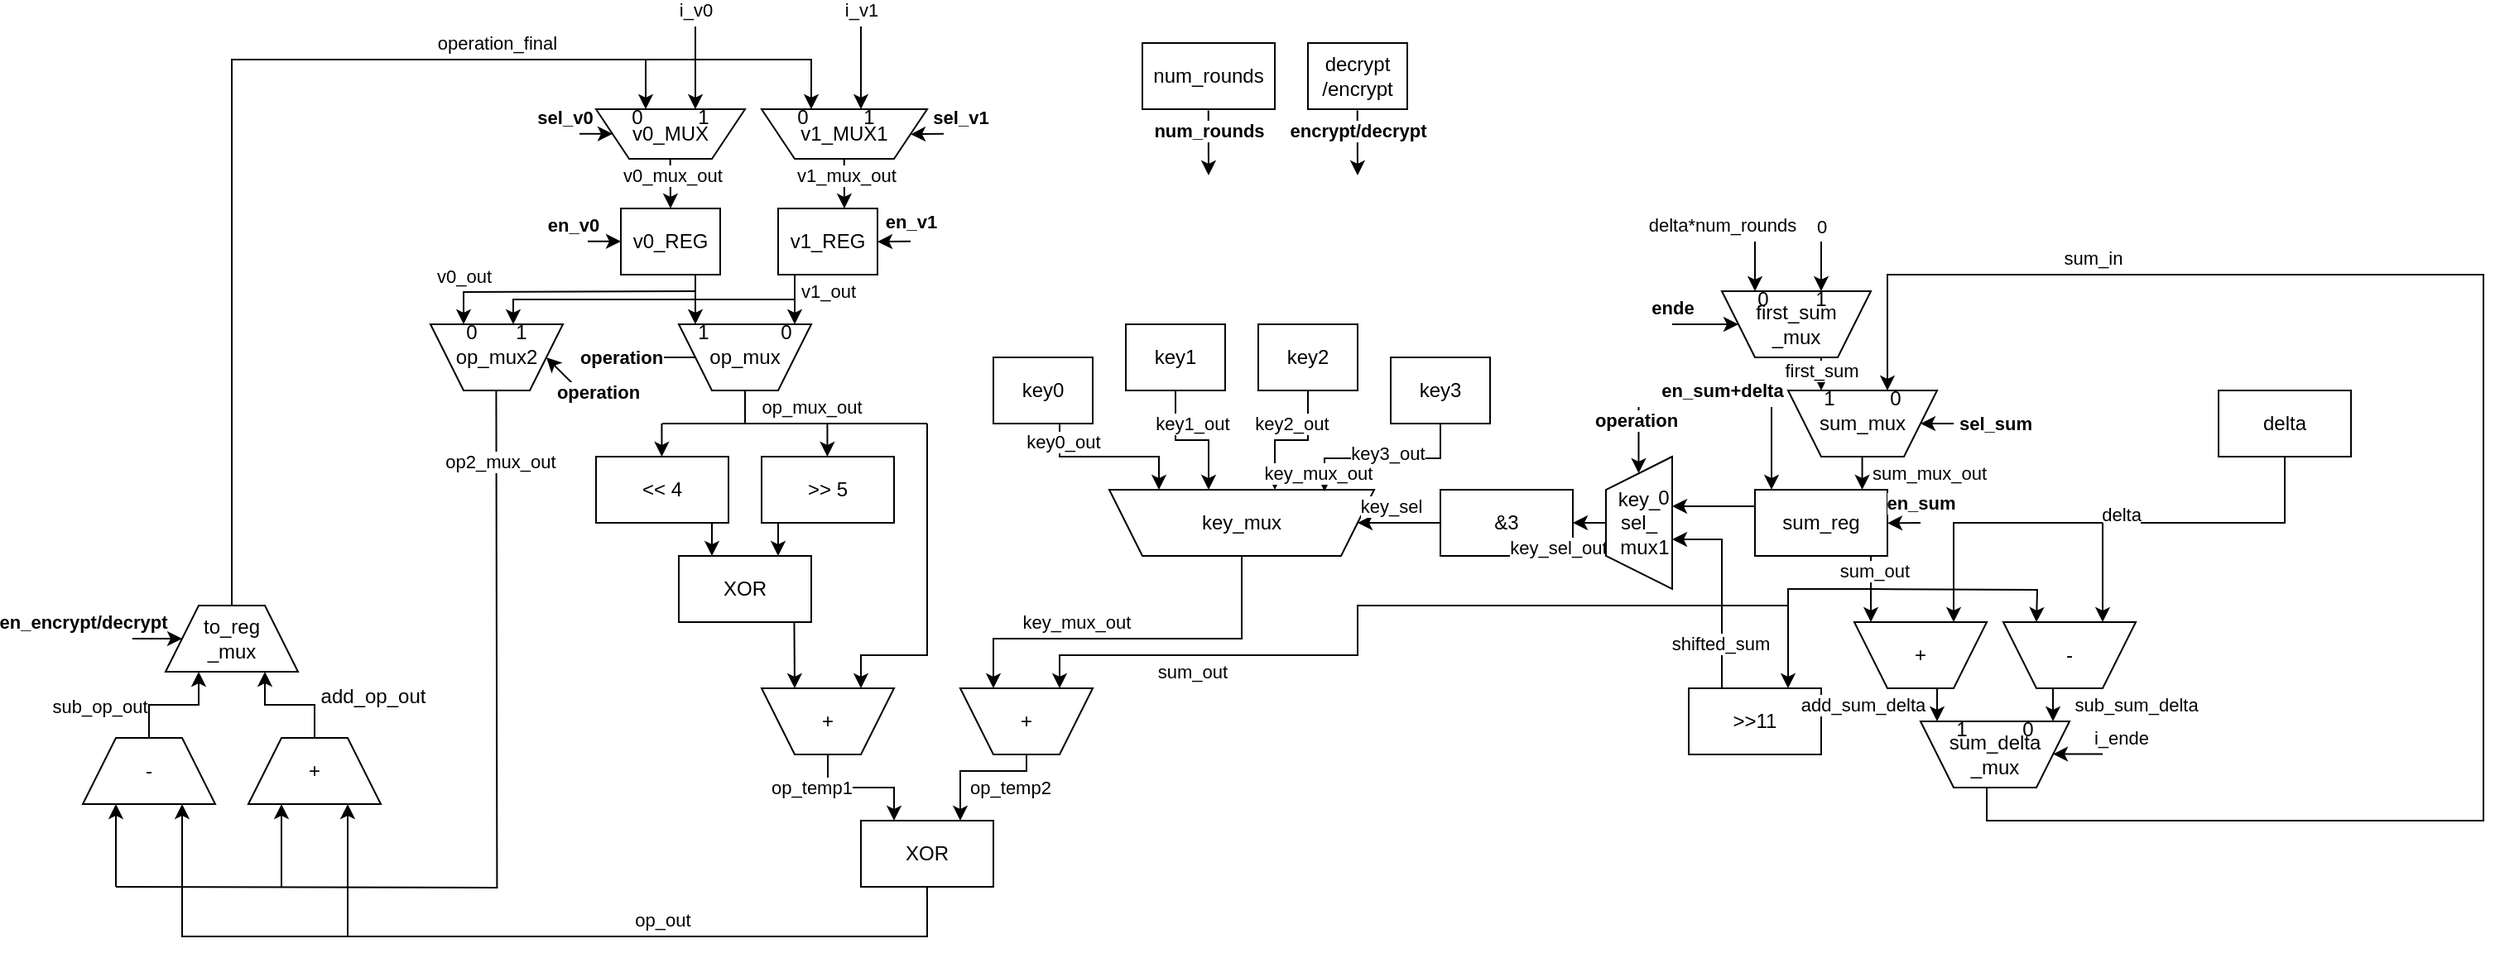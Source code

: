 <mxfile version="22.0.3" type="device">
  <diagram name="Page-1" id="QukBeWTwhGWqlUTuJEBV">
    <mxGraphModel dx="1574" dy="428" grid="1" gridSize="10" guides="1" tooltips="1" connect="1" arrows="1" fold="1" page="1" pageScale="1" pageWidth="850" pageHeight="1100" math="0" shadow="0">
      <root>
        <mxCell id="0" />
        <mxCell id="1" parent="0" />
        <mxCell id="sAKsE0ivogJ3GXm1SD5--2" value="v0_REG" style="rounded=0;whiteSpace=wrap;html=1;" parent="1" vertex="1">
          <mxGeometry x="255" y="130" width="60" height="40" as="geometry" />
        </mxCell>
        <mxCell id="sAKsE0ivogJ3GXm1SD5--7" value="v1_REG" style="rounded=0;whiteSpace=wrap;html=1;" parent="1" vertex="1">
          <mxGeometry x="350" y="130" width="60" height="40" as="geometry" />
        </mxCell>
        <mxCell id="sAKsE0ivogJ3GXm1SD5--9" value="num_rounds" style="rounded=0;whiteSpace=wrap;html=1;" parent="1" vertex="1">
          <mxGeometry x="570" y="30" width="80" height="40" as="geometry" />
        </mxCell>
        <mxCell id="sAKsE0ivogJ3GXm1SD5--10" value="delta" style="rounded=0;whiteSpace=wrap;html=1;" parent="1" vertex="1">
          <mxGeometry x="1220" y="240" width="80" height="40" as="geometry" />
        </mxCell>
        <mxCell id="sAKsE0ivogJ3GXm1SD5--13" value="decrypt&lt;br&gt;/encrypt" style="rounded=0;whiteSpace=wrap;html=1;" parent="1" vertex="1">
          <mxGeometry x="670" y="30" width="60" height="40" as="geometry" />
        </mxCell>
        <mxCell id="sAKsE0ivogJ3GXm1SD5--14" value="&amp;lt;&amp;lt; 4" style="rounded=0;whiteSpace=wrap;html=1;" parent="1" vertex="1">
          <mxGeometry x="240" y="280" width="80" height="40" as="geometry" />
        </mxCell>
        <mxCell id="sAKsE0ivogJ3GXm1SD5--16" value="&amp;gt;&amp;gt; 5" style="rounded=0;whiteSpace=wrap;html=1;" parent="1" vertex="1">
          <mxGeometry x="340" y="280" width="80" height="40" as="geometry" />
        </mxCell>
        <mxCell id="sAKsE0ivogJ3GXm1SD5--19" value="XOR" style="rounded=0;whiteSpace=wrap;html=1;" parent="1" vertex="1">
          <mxGeometry x="290" y="340" width="80" height="40" as="geometry" />
        </mxCell>
        <mxCell id="sAKsE0ivogJ3GXm1SD5--21" value="+" style="shape=trapezoid;perimeter=trapezoidPerimeter;whiteSpace=wrap;html=1;fixedSize=1;flipV=1;" parent="1" vertex="1">
          <mxGeometry x="340" y="420" width="80" height="40" as="geometry" />
        </mxCell>
        <mxCell id="sAKsE0ivogJ3GXm1SD5--30" value="" style="endArrow=classic;html=1;rounded=0;" parent="1" edge="1">
          <mxGeometry width="50" height="50" relative="1" as="geometry">
            <mxPoint x="310" y="320" as="sourcePoint" />
            <mxPoint x="310" y="340" as="targetPoint" />
          </mxGeometry>
        </mxCell>
        <mxCell id="sAKsE0ivogJ3GXm1SD5--31" value="" style="endArrow=classic;html=1;rounded=0;" parent="1" edge="1">
          <mxGeometry width="50" height="50" relative="1" as="geometry">
            <mxPoint x="350" y="320" as="sourcePoint" />
            <mxPoint x="350" y="340" as="targetPoint" />
          </mxGeometry>
        </mxCell>
        <mxCell id="sAKsE0ivogJ3GXm1SD5--39" value="sum_reg" style="rounded=0;whiteSpace=wrap;html=1;" parent="1" vertex="1">
          <mxGeometry x="940" y="300" width="80" height="40" as="geometry" />
        </mxCell>
        <mxCell id="sAKsE0ivogJ3GXm1SD5--40" value="+" style="shape=trapezoid;perimeter=trapezoidPerimeter;whiteSpace=wrap;html=1;fixedSize=1;flipV=1;" parent="1" vertex="1">
          <mxGeometry x="1000" y="380" width="80" height="40" as="geometry" />
        </mxCell>
        <mxCell id="sAKsE0ivogJ3GXm1SD5--42" value="" style="endArrow=classic;html=1;rounded=0;" parent="1" edge="1">
          <mxGeometry width="50" height="50" relative="1" as="geometry">
            <mxPoint x="1010" y="340" as="sourcePoint" />
            <mxPoint x="1010" y="380" as="targetPoint" />
          </mxGeometry>
        </mxCell>
        <mxCell id="ZehIWAUSO71Dhs0gPwcl-48" value="sum_out" style="edgeLabel;html=1;align=center;verticalAlign=middle;resizable=0;points=[];" parent="sAKsE0ivogJ3GXm1SD5--42" vertex="1" connectable="0">
          <mxGeometry x="-0.572" y="2" relative="1" as="geometry">
            <mxPoint as="offset" />
          </mxGeometry>
        </mxCell>
        <mxCell id="sAKsE0ivogJ3GXm1SD5--43" value="" style="endArrow=classic;html=1;rounded=0;edgeStyle=orthogonalEdgeStyle;" parent="1" edge="1">
          <mxGeometry width="50" height="50" relative="1" as="geometry">
            <mxPoint x="1260" y="280" as="sourcePoint" />
            <mxPoint x="1060" y="380" as="targetPoint" />
            <Array as="points">
              <mxPoint x="1060" y="320" />
            </Array>
          </mxGeometry>
        </mxCell>
        <mxCell id="ZehIWAUSO71Dhs0gPwcl-50" value="delta" style="edgeLabel;html=1;align=center;verticalAlign=middle;resizable=0;points=[];" parent="sAKsE0ivogJ3GXm1SD5--43" vertex="1" connectable="0">
          <mxGeometry x="-0.264" y="-1" relative="1" as="geometry">
            <mxPoint x="-29" y="-4" as="offset" />
          </mxGeometry>
        </mxCell>
        <mxCell id="sAKsE0ivogJ3GXm1SD5--45" value="&amp;gt;&amp;gt;11" style="rounded=0;whiteSpace=wrap;html=1;" parent="1" vertex="1">
          <mxGeometry x="900" y="420" width="80" height="40" as="geometry" />
        </mxCell>
        <mxCell id="sAKsE0ivogJ3GXm1SD5--47" value="op_mux" style="shape=trapezoid;perimeter=trapezoidPerimeter;whiteSpace=wrap;html=1;fixedSize=1;flipV=1;" parent="1" vertex="1">
          <mxGeometry x="290" y="200" width="80" height="40" as="geometry" />
        </mxCell>
        <mxCell id="sAKsE0ivogJ3GXm1SD5--54" value="" style="endArrow=none;html=1;rounded=0;" parent="1" edge="1">
          <mxGeometry width="50" height="50" relative="1" as="geometry">
            <mxPoint x="280" y="220" as="sourcePoint" />
            <mxPoint x="300" y="220" as="targetPoint" />
          </mxGeometry>
        </mxCell>
        <mxCell id="sAKsE0ivogJ3GXm1SD5--55" value="operation" style="edgeLabel;html=1;align=center;verticalAlign=middle;resizable=0;points=[];fontStyle=1" parent="sAKsE0ivogJ3GXm1SD5--54" vertex="1" connectable="0">
          <mxGeometry x="-0.479" y="-2" relative="1" as="geometry">
            <mxPoint x="-30" y="-2" as="offset" />
          </mxGeometry>
        </mxCell>
        <mxCell id="sAKsE0ivogJ3GXm1SD5--58" value="" style="endArrow=none;html=1;rounded=0;" parent="1" edge="1">
          <mxGeometry width="50" height="50" relative="1" as="geometry">
            <mxPoint x="330" y="260" as="sourcePoint" />
            <mxPoint x="330" y="240" as="targetPoint" />
          </mxGeometry>
        </mxCell>
        <mxCell id="sAKsE0ivogJ3GXm1SD5--60" value="" style="endArrow=none;html=1;rounded=0;" parent="1" edge="1">
          <mxGeometry width="50" height="50" relative="1" as="geometry">
            <mxPoint x="440" y="260" as="sourcePoint" />
            <mxPoint x="280" y="260" as="targetPoint" />
          </mxGeometry>
        </mxCell>
        <mxCell id="ZehIWAUSO71Dhs0gPwcl-19" value="op_mux_out" style="edgeLabel;html=1;align=center;verticalAlign=middle;resizable=0;points=[];" parent="sAKsE0ivogJ3GXm1SD5--60" vertex="1" connectable="0">
          <mxGeometry x="0.136" relative="1" as="geometry">
            <mxPoint x="21" y="-10" as="offset" />
          </mxGeometry>
        </mxCell>
        <mxCell id="sAKsE0ivogJ3GXm1SD5--61" value="" style="endArrow=classic;html=1;rounded=0;edgeStyle=orthogonalEdgeStyle;" parent="1" edge="1">
          <mxGeometry width="50" height="50" relative="1" as="geometry">
            <mxPoint x="440" y="260" as="sourcePoint" />
            <mxPoint x="400" y="420" as="targetPoint" />
            <Array as="points">
              <mxPoint x="440" y="400" />
              <mxPoint x="400" y="400" />
            </Array>
          </mxGeometry>
        </mxCell>
        <mxCell id="sAKsE0ivogJ3GXm1SD5--62" value="" style="endArrow=classic;html=1;rounded=0;" parent="1" edge="1">
          <mxGeometry width="50" height="50" relative="1" as="geometry">
            <mxPoint x="359.72" y="380" as="sourcePoint" />
            <mxPoint x="360" y="420" as="targetPoint" />
          </mxGeometry>
        </mxCell>
        <mxCell id="sAKsE0ivogJ3GXm1SD5--63" value="" style="endArrow=classic;html=1;rounded=0;" parent="1" edge="1">
          <mxGeometry width="50" height="50" relative="1" as="geometry">
            <mxPoint x="379.72" y="260" as="sourcePoint" />
            <mxPoint x="379.72" y="280" as="targetPoint" />
          </mxGeometry>
        </mxCell>
        <mxCell id="sAKsE0ivogJ3GXm1SD5--65" value="" style="endArrow=classic;html=1;rounded=0;" parent="1" edge="1">
          <mxGeometry width="50" height="50" relative="1" as="geometry">
            <mxPoint x="279.72" y="260" as="sourcePoint" />
            <mxPoint x="279.72" y="280" as="targetPoint" />
          </mxGeometry>
        </mxCell>
        <mxCell id="sAKsE0ivogJ3GXm1SD5--66" value="XOR" style="rounded=0;whiteSpace=wrap;html=1;" parent="1" vertex="1">
          <mxGeometry x="400" y="500" width="80" height="40" as="geometry" />
        </mxCell>
        <mxCell id="sAKsE0ivogJ3GXm1SD5--67" value="&amp;amp;3" style="rounded=0;whiteSpace=wrap;html=1;" parent="1" vertex="1">
          <mxGeometry x="750" y="300" width="80" height="40" as="geometry" />
        </mxCell>
        <mxCell id="sAKsE0ivogJ3GXm1SD5--68" value="key0" style="rounded=0;whiteSpace=wrap;html=1;" parent="1" vertex="1">
          <mxGeometry x="480" y="220" width="60" height="40" as="geometry" />
        </mxCell>
        <mxCell id="sAKsE0ivogJ3GXm1SD5--70" value="key1" style="rounded=0;whiteSpace=wrap;html=1;" parent="1" vertex="1">
          <mxGeometry x="560" y="200" width="60" height="40" as="geometry" />
        </mxCell>
        <mxCell id="sAKsE0ivogJ3GXm1SD5--71" value="key2" style="rounded=0;whiteSpace=wrap;html=1;" parent="1" vertex="1">
          <mxGeometry x="640" y="200" width="60" height="40" as="geometry" />
        </mxCell>
        <mxCell id="sAKsE0ivogJ3GXm1SD5--72" value="key3" style="rounded=0;whiteSpace=wrap;html=1;" parent="1" vertex="1">
          <mxGeometry x="720" y="220" width="60" height="40" as="geometry" />
        </mxCell>
        <mxCell id="sAKsE0ivogJ3GXm1SD5--73" value="key_mux" style="shape=trapezoid;perimeter=trapezoidPerimeter;whiteSpace=wrap;html=1;fixedSize=1;flipV=1;" parent="1" vertex="1">
          <mxGeometry x="550" y="300" width="160" height="40" as="geometry" />
        </mxCell>
        <mxCell id="sAKsE0ivogJ3GXm1SD5--74" value="" style="endArrow=classic;html=1;rounded=0;" parent="1" edge="1">
          <mxGeometry width="50" height="50" relative="1" as="geometry">
            <mxPoint x="750" y="320" as="sourcePoint" />
            <mxPoint x="700" y="320" as="targetPoint" />
          </mxGeometry>
        </mxCell>
        <mxCell id="ZehIWAUSO71Dhs0gPwcl-62" value="key_sel_out" style="edgeLabel;html=1;align=center;verticalAlign=middle;resizable=0;points=[];" parent="sAKsE0ivogJ3GXm1SD5--74" vertex="1" connectable="0">
          <mxGeometry x="-0.14" y="-1" relative="1" as="geometry">
            <mxPoint x="92" y="16" as="offset" />
          </mxGeometry>
        </mxCell>
        <mxCell id="mlmkOFfD04_6oQdwf5KQ-37" value="key_sel" style="edgeLabel;html=1;align=center;verticalAlign=middle;resizable=0;points=[];" parent="sAKsE0ivogJ3GXm1SD5--74" vertex="1" connectable="0">
          <mxGeometry x="0.205" y="1" relative="1" as="geometry">
            <mxPoint y="-11" as="offset" />
          </mxGeometry>
        </mxCell>
        <mxCell id="sAKsE0ivogJ3GXm1SD5--75" value="key_&lt;br&gt;sel_&lt;br&gt;mux" style="shape=trapezoid;perimeter=trapezoidPerimeter;whiteSpace=wrap;html=1;fixedSize=1;flipV=1;direction=north;" parent="1" vertex="1">
          <mxGeometry x="850" y="280" width="40" height="80" as="geometry" />
        </mxCell>
        <mxCell id="sAKsE0ivogJ3GXm1SD5--76" value="" style="endArrow=classic;html=1;rounded=0;" parent="1" edge="1">
          <mxGeometry width="50" height="50" relative="1" as="geometry">
            <mxPoint x="940" y="310" as="sourcePoint" />
            <mxPoint x="890" y="310" as="targetPoint" />
          </mxGeometry>
        </mxCell>
        <mxCell id="sAKsE0ivogJ3GXm1SD5--77" value="" style="endArrow=classic;html=1;rounded=0;edgeStyle=orthogonalEdgeStyle;exitX=0.25;exitY=0;exitDx=0;exitDy=0;" parent="1" source="sAKsE0ivogJ3GXm1SD5--45" edge="1">
          <mxGeometry width="50" height="50" relative="1" as="geometry">
            <mxPoint x="920" y="360" as="sourcePoint" />
            <mxPoint x="890" y="330" as="targetPoint" />
            <Array as="points">
              <mxPoint x="920" y="330" />
            </Array>
          </mxGeometry>
        </mxCell>
        <mxCell id="mlmkOFfD04_6oQdwf5KQ-16" value="shifted_sum" style="edgeLabel;html=1;align=center;verticalAlign=middle;resizable=0;points=[];" parent="sAKsE0ivogJ3GXm1SD5--77" vertex="1" connectable="0">
          <mxGeometry x="-0.547" y="1" relative="1" as="geometry">
            <mxPoint as="offset" />
          </mxGeometry>
        </mxCell>
        <mxCell id="sAKsE0ivogJ3GXm1SD5--78" value="" style="endArrow=classic;html=1;rounded=0;" parent="1" edge="1">
          <mxGeometry width="50" height="50" relative="1" as="geometry">
            <mxPoint x="850" y="320" as="sourcePoint" />
            <mxPoint x="830" y="320" as="targetPoint" />
          </mxGeometry>
        </mxCell>
        <mxCell id="sAKsE0ivogJ3GXm1SD5--80" value="" style="endArrow=classic;html=1;rounded=0;exitX=0.5;exitY=1;exitDx=0;exitDy=0;edgeStyle=orthogonalEdgeStyle;" parent="1" source="sAKsE0ivogJ3GXm1SD5--72" edge="1">
          <mxGeometry width="50" height="50" relative="1" as="geometry">
            <mxPoint x="590" y="260" as="sourcePoint" />
            <mxPoint x="680" y="301" as="targetPoint" />
            <Array as="points">
              <mxPoint x="750" y="281" />
              <mxPoint x="680" y="281" />
              <mxPoint x="680" y="301" />
            </Array>
          </mxGeometry>
        </mxCell>
        <mxCell id="sAKsE0ivogJ3GXm1SD5--81" value="" style="endArrow=classic;html=1;rounded=0;edgeStyle=orthogonalEdgeStyle;" parent="1" edge="1">
          <mxGeometry width="50" height="50" relative="1" as="geometry">
            <mxPoint x="590" y="240" as="sourcePoint" />
            <mxPoint x="610" y="300" as="targetPoint" />
            <Array as="points">
              <mxPoint x="590" y="270" />
              <mxPoint x="610" y="270" />
            </Array>
          </mxGeometry>
        </mxCell>
        <mxCell id="sAKsE0ivogJ3GXm1SD5--82" value="" style="endArrow=classic;html=1;rounded=0;edgeStyle=orthogonalEdgeStyle;" parent="1" edge="1">
          <mxGeometry width="50" height="50" relative="1" as="geometry">
            <mxPoint x="520" y="260" as="sourcePoint" />
            <mxPoint x="580" y="300" as="targetPoint" />
            <Array as="points">
              <mxPoint x="520" y="280" />
              <mxPoint x="580" y="280" />
            </Array>
          </mxGeometry>
        </mxCell>
        <mxCell id="ZehIWAUSO71Dhs0gPwcl-34" value="key0_out" style="edgeLabel;html=1;align=center;verticalAlign=middle;resizable=0;points=[];" parent="sAKsE0ivogJ3GXm1SD5--82" vertex="1" connectable="0">
          <mxGeometry x="-0.779" y="2" relative="1" as="geometry">
            <mxPoint as="offset" />
          </mxGeometry>
        </mxCell>
        <mxCell id="sAKsE0ivogJ3GXm1SD5--83" value="" style="endArrow=classic;html=1;rounded=0;edgeStyle=orthogonalEdgeStyle;" parent="1" edge="1">
          <mxGeometry width="50" height="50" relative="1" as="geometry">
            <mxPoint x="670" y="240" as="sourcePoint" />
            <mxPoint x="650" y="300" as="targetPoint" />
            <Array as="points">
              <mxPoint x="670" y="270" />
              <mxPoint x="650" y="270" />
            </Array>
          </mxGeometry>
        </mxCell>
        <mxCell id="sAKsE0ivogJ3GXm1SD5--84" value="" style="endArrow=classic;html=1;rounded=0;edgeStyle=orthogonalEdgeStyle;entryX=0.25;entryY=0;entryDx=0;entryDy=0;" parent="1" target="QqHI9v1fLf5wOWhNgsvn-1" edge="1">
          <mxGeometry width="50" height="50" relative="1" as="geometry">
            <mxPoint x="630" y="340" as="sourcePoint" />
            <mxPoint x="520" y="420" as="targetPoint" />
            <Array as="points">
              <mxPoint x="630" y="390" />
              <mxPoint x="480" y="390" />
            </Array>
          </mxGeometry>
        </mxCell>
        <mxCell id="ZehIWAUSO71Dhs0gPwcl-26" value="key_mux_out" style="edgeLabel;html=1;align=center;verticalAlign=middle;resizable=0;points=[];" parent="sAKsE0ivogJ3GXm1SD5--84" vertex="1" connectable="0">
          <mxGeometry x="0.721" relative="1" as="geometry">
            <mxPoint x="194" y="-100" as="offset" />
          </mxGeometry>
        </mxCell>
        <mxCell id="QqHI9v1fLf5wOWhNgsvn-4" value="key_mux_out" style="edgeLabel;html=1;align=center;verticalAlign=middle;resizable=0;points=[];" vertex="1" connectable="0" parent="sAKsE0ivogJ3GXm1SD5--84">
          <mxGeometry x="0.217" y="-1" relative="1" as="geometry">
            <mxPoint x="-10" y="-9" as="offset" />
          </mxGeometry>
        </mxCell>
        <mxCell id="sAKsE0ivogJ3GXm1SD5--85" value="" style="endArrow=classic;html=1;rounded=0;" parent="1" edge="1">
          <mxGeometry width="50" height="50" relative="1" as="geometry">
            <mxPoint x="869.74" y="250" as="sourcePoint" />
            <mxPoint x="869.74" y="290" as="targetPoint" />
          </mxGeometry>
        </mxCell>
        <mxCell id="sAKsE0ivogJ3GXm1SD5--86" value="operation" style="edgeLabel;html=1;align=center;verticalAlign=middle;resizable=0;points=[];fontStyle=1" parent="sAKsE0ivogJ3GXm1SD5--85" vertex="1" connectable="0">
          <mxGeometry x="-0.613" y="-2" relative="1" as="geometry">
            <mxPoint as="offset" />
          </mxGeometry>
        </mxCell>
        <mxCell id="sAKsE0ivogJ3GXm1SD5--87" value="" style="endArrow=classic;html=1;rounded=0;entryX=0.25;entryY=0;entryDx=0;entryDy=0;edgeStyle=orthogonalEdgeStyle;" parent="1" target="sAKsE0ivogJ3GXm1SD5--66" edge="1">
          <mxGeometry width="50" height="50" relative="1" as="geometry">
            <mxPoint x="380" y="460" as="sourcePoint" />
            <mxPoint x="420" y="490" as="targetPoint" />
            <Array as="points">
              <mxPoint x="380" y="480" />
              <mxPoint x="420" y="480" />
            </Array>
          </mxGeometry>
        </mxCell>
        <mxCell id="ZehIWAUSO71Dhs0gPwcl-25" value="op_temp1" style="edgeLabel;html=1;align=center;verticalAlign=middle;resizable=0;points=[];" parent="sAKsE0ivogJ3GXm1SD5--87" vertex="1" connectable="0">
          <mxGeometry x="-0.108" relative="1" as="geometry">
            <mxPoint x="-26" as="offset" />
          </mxGeometry>
        </mxCell>
        <mxCell id="sAKsE0ivogJ3GXm1SD5--88" value="+" style="shape=trapezoid;perimeter=trapezoidPerimeter;whiteSpace=wrap;html=1;fixedSize=1;" parent="1" vertex="1">
          <mxGeometry x="30" y="450" width="80" height="40" as="geometry" />
        </mxCell>
        <mxCell id="sAKsE0ivogJ3GXm1SD5--89" value="-" style="shape=trapezoid;perimeter=trapezoidPerimeter;whiteSpace=wrap;html=1;fixedSize=1;" parent="1" vertex="1">
          <mxGeometry x="-70" y="450" width="80" height="40" as="geometry" />
        </mxCell>
        <mxCell id="sAKsE0ivogJ3GXm1SD5--90" value="to_reg&lt;br&gt;_mux" style="shape=trapezoid;perimeter=trapezoidPerimeter;whiteSpace=wrap;html=1;fixedSize=1;" parent="1" vertex="1">
          <mxGeometry x="-20" y="370" width="80" height="40" as="geometry" />
        </mxCell>
        <mxCell id="sAKsE0ivogJ3GXm1SD5--91" value="" style="endArrow=classic;html=1;rounded=0;edgeStyle=orthogonalEdgeStyle;" parent="1" edge="1">
          <mxGeometry width="50" height="50" relative="1" as="geometry">
            <mxPoint x="-30" y="450" as="sourcePoint" />
            <mxPoint y="410" as="targetPoint" />
            <Array as="points">
              <mxPoint x="-30" y="430" />
              <mxPoint y="430" />
            </Array>
          </mxGeometry>
        </mxCell>
        <mxCell id="mlmkOFfD04_6oQdwf5KQ-39" value="sub_op_out" style="edgeLabel;html=1;align=center;verticalAlign=middle;resizable=0;points=[];" parent="sAKsE0ivogJ3GXm1SD5--91" vertex="1" connectable="0">
          <mxGeometry x="-0.438" relative="1" as="geometry">
            <mxPoint x="-30" as="offset" />
          </mxGeometry>
        </mxCell>
        <mxCell id="sAKsE0ivogJ3GXm1SD5--92" value="" style="endArrow=classic;html=1;rounded=0;edgeStyle=orthogonalEdgeStyle;" parent="1" edge="1">
          <mxGeometry width="50" height="50" relative="1" as="geometry">
            <mxPoint x="70" y="450" as="sourcePoint" />
            <mxPoint x="40" y="410" as="targetPoint" />
            <Array as="points">
              <mxPoint x="70" y="430" />
              <mxPoint x="40" y="430" />
              <mxPoint x="40" y="410" />
            </Array>
          </mxGeometry>
        </mxCell>
        <mxCell id="sAKsE0ivogJ3GXm1SD5--93" value="" style="endArrow=classic;html=1;rounded=0;edgeStyle=orthogonalEdgeStyle;" parent="1" edge="1">
          <mxGeometry width="50" height="50" relative="1" as="geometry">
            <mxPoint x="439.97" y="540" as="sourcePoint" />
            <mxPoint x="-10" y="490" as="targetPoint" />
            <Array as="points">
              <mxPoint x="440" y="570" />
              <mxPoint x="-10" y="570" />
              <mxPoint x="-10" y="490" />
            </Array>
          </mxGeometry>
        </mxCell>
        <mxCell id="ZehIWAUSO71Dhs0gPwcl-27" value="op_out" style="edgeLabel;html=1;align=center;verticalAlign=middle;resizable=0;points=[];" parent="sAKsE0ivogJ3GXm1SD5--93" vertex="1" connectable="0">
          <mxGeometry x="-0.254" y="1" relative="1" as="geometry">
            <mxPoint x="19" y="-11" as="offset" />
          </mxGeometry>
        </mxCell>
        <mxCell id="sAKsE0ivogJ3GXm1SD5--94" value="" style="endArrow=classic;html=1;rounded=0;" parent="1" edge="1">
          <mxGeometry width="50" height="50" relative="1" as="geometry">
            <mxPoint x="90" y="570" as="sourcePoint" />
            <mxPoint x="90" y="490" as="targetPoint" />
          </mxGeometry>
        </mxCell>
        <mxCell id="sAKsE0ivogJ3GXm1SD5--95" value="" style="endArrow=classic;html=1;rounded=0;" parent="1" edge="1">
          <mxGeometry width="50" height="50" relative="1" as="geometry">
            <mxPoint x="50" y="540" as="sourcePoint" />
            <mxPoint x="50" y="490" as="targetPoint" />
          </mxGeometry>
        </mxCell>
        <mxCell id="sAKsE0ivogJ3GXm1SD5--96" value="" style="endArrow=classic;html=1;rounded=0;" parent="1" edge="1">
          <mxGeometry width="50" height="50" relative="1" as="geometry">
            <mxPoint x="-50" y="540" as="sourcePoint" />
            <mxPoint x="-50" y="490" as="targetPoint" />
          </mxGeometry>
        </mxCell>
        <mxCell id="sAKsE0ivogJ3GXm1SD5--99" value="" style="endArrow=none;html=1;rounded=0;edgeStyle=orthogonalEdgeStyle;" parent="1" edge="1">
          <mxGeometry width="50" height="50" relative="1" as="geometry">
            <mxPoint x="-50" y="540" as="sourcePoint" />
            <mxPoint x="179.71" y="240" as="targetPoint" />
          </mxGeometry>
        </mxCell>
        <mxCell id="ZehIWAUSO71Dhs0gPwcl-33" value="op2_mux_out" style="edgeLabel;html=1;align=center;verticalAlign=middle;resizable=0;points=[];" parent="sAKsE0ivogJ3GXm1SD5--99" vertex="1" connectable="0">
          <mxGeometry x="0.84" y="-2" relative="1" as="geometry">
            <mxPoint as="offset" />
          </mxGeometry>
        </mxCell>
        <mxCell id="sAKsE0ivogJ3GXm1SD5--105" value="" style="endArrow=classic;html=1;rounded=0;entryX=0.5;entryY=0;entryDx=0;entryDy=0;" parent="1" edge="1">
          <mxGeometry width="50" height="50" relative="1" as="geometry">
            <mxPoint x="270" y="40" as="sourcePoint" />
            <mxPoint x="270" y="70" as="targetPoint" />
          </mxGeometry>
        </mxCell>
        <mxCell id="sAKsE0ivogJ3GXm1SD5--106" value="" style="endArrow=classic;html=1;rounded=0;edgeStyle=orthogonalEdgeStyle;" parent="1" edge="1">
          <mxGeometry width="50" height="50" relative="1" as="geometry">
            <mxPoint x="20" y="370" as="sourcePoint" />
            <mxPoint x="370" y="70" as="targetPoint" />
            <Array as="points">
              <mxPoint x="20" y="40" />
              <mxPoint x="370" y="40" />
            </Array>
          </mxGeometry>
        </mxCell>
        <mxCell id="ZehIWAUSO71Dhs0gPwcl-52" value="operation_final" style="edgeLabel;html=1;align=center;verticalAlign=middle;resizable=0;points=[];" parent="sAKsE0ivogJ3GXm1SD5--106" vertex="1" connectable="0">
          <mxGeometry x="0.394" y="-1" relative="1" as="geometry">
            <mxPoint x="-5" y="-11" as="offset" />
          </mxGeometry>
        </mxCell>
        <mxCell id="sAKsE0ivogJ3GXm1SD5--108" value="" style="endArrow=classic;html=1;rounded=0;" parent="1" edge="1">
          <mxGeometry width="50" height="50" relative="1" as="geometry">
            <mxPoint x="300" y="170" as="sourcePoint" />
            <mxPoint x="300" y="200" as="targetPoint" />
          </mxGeometry>
        </mxCell>
        <mxCell id="ZehIWAUSO71Dhs0gPwcl-18" value="v0_out" style="edgeLabel;html=1;align=center;verticalAlign=middle;resizable=0;points=[];" parent="sAKsE0ivogJ3GXm1SD5--108" vertex="1" connectable="0">
          <mxGeometry x="-0.243" relative="1" as="geometry">
            <mxPoint x="-140" y="-11" as="offset" />
          </mxGeometry>
        </mxCell>
        <mxCell id="sAKsE0ivogJ3GXm1SD5--109" value="" style="endArrow=classic;html=1;rounded=0;" parent="1" edge="1">
          <mxGeometry width="50" height="50" relative="1" as="geometry">
            <mxPoint x="360" y="170" as="sourcePoint" />
            <mxPoint x="360" y="200" as="targetPoint" />
          </mxGeometry>
        </mxCell>
        <mxCell id="ZehIWAUSO71Dhs0gPwcl-16" value="v1_out" style="edgeLabel;html=1;align=center;verticalAlign=middle;resizable=0;points=[];" parent="sAKsE0ivogJ3GXm1SD5--109" vertex="1" connectable="0">
          <mxGeometry x="-0.15" y="1" relative="1" as="geometry">
            <mxPoint x="19" y="-3" as="offset" />
          </mxGeometry>
        </mxCell>
        <mxCell id="sAKsE0ivogJ3GXm1SD5--110" value="" style="endArrow=classic;html=1;rounded=0;" parent="1" edge="1">
          <mxGeometry width="50" height="50" relative="1" as="geometry">
            <mxPoint x="300" y="20" as="sourcePoint" />
            <mxPoint x="300" y="70" as="targetPoint" />
          </mxGeometry>
        </mxCell>
        <mxCell id="sAKsE0ivogJ3GXm1SD5--113" value="i_v0" style="edgeLabel;html=1;align=center;verticalAlign=middle;resizable=0;points=[];" parent="sAKsE0ivogJ3GXm1SD5--110" vertex="1" connectable="0">
          <mxGeometry x="-0.485" y="-1" relative="1" as="geometry">
            <mxPoint x="1" y="-23" as="offset" />
          </mxGeometry>
        </mxCell>
        <mxCell id="sAKsE0ivogJ3GXm1SD5--111" value="" style="endArrow=classic;html=1;rounded=0;" parent="1" edge="1">
          <mxGeometry width="50" height="50" relative="1" as="geometry">
            <mxPoint x="400" y="20" as="sourcePoint" />
            <mxPoint x="400" y="70" as="targetPoint" />
          </mxGeometry>
        </mxCell>
        <mxCell id="sAKsE0ivogJ3GXm1SD5--112" value="i_v1" style="edgeLabel;html=1;align=center;verticalAlign=middle;resizable=0;points=[];" parent="sAKsE0ivogJ3GXm1SD5--111" vertex="1" connectable="0">
          <mxGeometry x="-0.285" relative="1" as="geometry">
            <mxPoint y="-28" as="offset" />
          </mxGeometry>
        </mxCell>
        <mxCell id="sAKsE0ivogJ3GXm1SD5--114" value="" style="endArrow=classic;html=1;rounded=0;entryX=0.25;entryY=0;entryDx=0;entryDy=0;" parent="1" edge="1">
          <mxGeometry width="50" height="50" relative="1" as="geometry">
            <mxPoint x="950" y="250" as="sourcePoint" />
            <mxPoint x="950" y="300" as="targetPoint" />
          </mxGeometry>
        </mxCell>
        <mxCell id="sAKsE0ivogJ3GXm1SD5--115" value="en_sum+delta" style="edgeLabel;html=1;align=center;verticalAlign=middle;resizable=0;points=[];fontStyle=1" parent="sAKsE0ivogJ3GXm1SD5--114" vertex="1" connectable="0">
          <mxGeometry x="-0.354" y="3" relative="1" as="geometry">
            <mxPoint x="-33" y="-26" as="offset" />
          </mxGeometry>
        </mxCell>
        <mxCell id="sAKsE0ivogJ3GXm1SD5--116" value="" style="endArrow=classic;html=1;rounded=0;" parent="1" edge="1">
          <mxGeometry width="50" height="50" relative="1" as="geometry">
            <mxPoint x="609.86" y="70.71" as="sourcePoint" />
            <mxPoint x="610" y="110" as="targetPoint" />
          </mxGeometry>
        </mxCell>
        <mxCell id="sAKsE0ivogJ3GXm1SD5--117" value="num_rounds" style="edgeLabel;html=1;align=center;verticalAlign=middle;resizable=0;points=[];fontStyle=1" parent="sAKsE0ivogJ3GXm1SD5--116" vertex="1" connectable="0">
          <mxGeometry x="-0.401" relative="1" as="geometry">
            <mxPoint as="offset" />
          </mxGeometry>
        </mxCell>
        <mxCell id="sAKsE0ivogJ3GXm1SD5--122" value="" style="endArrow=classic;html=1;rounded=0;" parent="1" edge="1">
          <mxGeometry width="50" height="50" relative="1" as="geometry">
            <mxPoint x="699.86" y="70.71" as="sourcePoint" />
            <mxPoint x="700" y="110" as="targetPoint" />
          </mxGeometry>
        </mxCell>
        <mxCell id="sAKsE0ivogJ3GXm1SD5--123" value="encrypt/decrypt" style="edgeLabel;html=1;align=center;verticalAlign=middle;resizable=0;points=[];fontStyle=1" parent="sAKsE0ivogJ3GXm1SD5--122" vertex="1" connectable="0">
          <mxGeometry x="-0.401" relative="1" as="geometry">
            <mxPoint as="offset" />
          </mxGeometry>
        </mxCell>
        <mxCell id="sAKsE0ivogJ3GXm1SD5--124" value="" style="endArrow=classic;html=1;rounded=0;" parent="1" edge="1">
          <mxGeometry width="50" height="50" relative="1" as="geometry">
            <mxPoint x="-40" y="390" as="sourcePoint" />
            <mxPoint x="-10" y="390" as="targetPoint" />
          </mxGeometry>
        </mxCell>
        <mxCell id="sAKsE0ivogJ3GXm1SD5--125" value="en_encrypt/decrypt" style="edgeLabel;html=1;align=center;verticalAlign=middle;resizable=0;points=[];fontStyle=1" parent="sAKsE0ivogJ3GXm1SD5--124" vertex="1" connectable="0">
          <mxGeometry x="-0.602" relative="1" as="geometry">
            <mxPoint x="-36" y="-10" as="offset" />
          </mxGeometry>
        </mxCell>
        <mxCell id="sAKsE0ivogJ3GXm1SD5--127" value="" style="endArrow=classic;html=1;rounded=0;" parent="1" edge="1">
          <mxGeometry width="50" height="50" relative="1" as="geometry">
            <mxPoint x="235" y="149.88" as="sourcePoint" />
            <mxPoint x="255" y="149.88" as="targetPoint" />
          </mxGeometry>
        </mxCell>
        <mxCell id="sAKsE0ivogJ3GXm1SD5--128" value="en_v0" style="edgeLabel;html=1;align=center;verticalAlign=middle;resizable=0;points=[];fontStyle=1" parent="sAKsE0ivogJ3GXm1SD5--127" vertex="1" connectable="0">
          <mxGeometry x="-0.561" y="-1" relative="1" as="geometry">
            <mxPoint x="-14" y="-11" as="offset" />
          </mxGeometry>
        </mxCell>
        <mxCell id="sAKsE0ivogJ3GXm1SD5--129" value="" style="endArrow=classic;html=1;rounded=0;" parent="1" edge="1">
          <mxGeometry width="50" height="50" relative="1" as="geometry">
            <mxPoint x="430" y="149.92" as="sourcePoint" />
            <mxPoint x="410" y="150.09" as="targetPoint" />
          </mxGeometry>
        </mxCell>
        <mxCell id="sAKsE0ivogJ3GXm1SD5--130" value="en_v1" style="edgeLabel;html=1;align=center;verticalAlign=middle;resizable=0;points=[];fontStyle=1" parent="sAKsE0ivogJ3GXm1SD5--129" vertex="1" connectable="0">
          <mxGeometry x="-0.561" y="-1" relative="1" as="geometry">
            <mxPoint x="4" y="-11" as="offset" />
          </mxGeometry>
        </mxCell>
        <mxCell id="ZehIWAUSO71Dhs0gPwcl-6" value="v0_MUX" style="shape=trapezoid;perimeter=trapezoidPerimeter;whiteSpace=wrap;html=1;fixedSize=1;flipV=1;" parent="1" vertex="1">
          <mxGeometry x="240" y="70" width="90" height="30" as="geometry" />
        </mxCell>
        <mxCell id="ZehIWAUSO71Dhs0gPwcl-7" value="v1_MUX1" style="shape=trapezoid;perimeter=trapezoidPerimeter;whiteSpace=wrap;html=1;fixedSize=1;flipV=1;" parent="1" vertex="1">
          <mxGeometry x="340" y="70" width="100" height="30" as="geometry" />
        </mxCell>
        <mxCell id="ZehIWAUSO71Dhs0gPwcl-8" value="" style="endArrow=classic;html=1;rounded=0;" parent="1" edge="1">
          <mxGeometry width="50" height="50" relative="1" as="geometry">
            <mxPoint x="284.8" y="100" as="sourcePoint" />
            <mxPoint x="285" y="130" as="targetPoint" />
          </mxGeometry>
        </mxCell>
        <mxCell id="ZehIWAUSO71Dhs0gPwcl-20" value="v0_mux_out" style="edgeLabel;html=1;align=center;verticalAlign=middle;resizable=0;points=[];" parent="ZehIWAUSO71Dhs0gPwcl-8" vertex="1" connectable="0">
          <mxGeometry x="-0.333" y="1" relative="1" as="geometry">
            <mxPoint as="offset" />
          </mxGeometry>
        </mxCell>
        <mxCell id="ZehIWAUSO71Dhs0gPwcl-9" value="" style="endArrow=classic;html=1;rounded=0;" parent="1" edge="1">
          <mxGeometry width="50" height="50" relative="1" as="geometry">
            <mxPoint x="389.86" y="100" as="sourcePoint" />
            <mxPoint x="390" y="130" as="targetPoint" />
          </mxGeometry>
        </mxCell>
        <mxCell id="ZehIWAUSO71Dhs0gPwcl-21" value="v1_mux_out" style="edgeLabel;html=1;align=center;verticalAlign=middle;resizable=0;points=[];" parent="ZehIWAUSO71Dhs0gPwcl-9" vertex="1" connectable="0">
          <mxGeometry x="-0.36" y="1" relative="1" as="geometry">
            <mxPoint as="offset" />
          </mxGeometry>
        </mxCell>
        <mxCell id="ZehIWAUSO71Dhs0gPwcl-11" value="" style="endArrow=classic;html=1;rounded=0;" parent="1" edge="1">
          <mxGeometry width="50" height="50" relative="1" as="geometry">
            <mxPoint x="230" y="84.88" as="sourcePoint" />
            <mxPoint x="250" y="84.88" as="targetPoint" />
          </mxGeometry>
        </mxCell>
        <mxCell id="ZehIWAUSO71Dhs0gPwcl-12" value="sel_v0" style="edgeLabel;html=1;align=center;verticalAlign=middle;resizable=0;points=[];fontStyle=1" parent="ZehIWAUSO71Dhs0gPwcl-11" vertex="1" connectable="0">
          <mxGeometry x="-0.561" y="-1" relative="1" as="geometry">
            <mxPoint x="-14" y="-11" as="offset" />
          </mxGeometry>
        </mxCell>
        <mxCell id="ZehIWAUSO71Dhs0gPwcl-14" value="" style="endArrow=classic;html=1;rounded=0;" parent="1" edge="1">
          <mxGeometry width="50" height="50" relative="1" as="geometry">
            <mxPoint x="450" y="84.83" as="sourcePoint" />
            <mxPoint x="430" y="85.16" as="targetPoint" />
          </mxGeometry>
        </mxCell>
        <mxCell id="ZehIWAUSO71Dhs0gPwcl-15" value="sel_v1" style="edgeLabel;html=1;align=center;verticalAlign=middle;resizable=0;points=[];fontStyle=1" parent="ZehIWAUSO71Dhs0gPwcl-14" vertex="1" connectable="0">
          <mxGeometry x="-0.561" y="-1" relative="1" as="geometry">
            <mxPoint x="14" y="-9" as="offset" />
          </mxGeometry>
        </mxCell>
        <mxCell id="ZehIWAUSO71Dhs0gPwcl-28" value="op_mux2" style="shape=trapezoid;perimeter=trapezoidPerimeter;whiteSpace=wrap;html=1;fixedSize=1;flipV=1;" parent="1" vertex="1">
          <mxGeometry x="140" y="200" width="80" height="40" as="geometry" />
        </mxCell>
        <mxCell id="ZehIWAUSO71Dhs0gPwcl-29" value="" style="endArrow=classic;html=1;rounded=0;entryX=1;entryY=0.5;entryDx=0;entryDy=0;" parent="1" target="ZehIWAUSO71Dhs0gPwcl-28" edge="1">
          <mxGeometry width="50" height="50" relative="1" as="geometry">
            <mxPoint x="230" y="240" as="sourcePoint" />
            <mxPoint x="240" y="230" as="targetPoint" />
          </mxGeometry>
        </mxCell>
        <mxCell id="ZehIWAUSO71Dhs0gPwcl-30" value="&lt;b&gt;operation&lt;/b&gt;" style="edgeLabel;html=1;align=center;verticalAlign=middle;resizable=0;points=[];" parent="ZehIWAUSO71Dhs0gPwcl-29" vertex="1" connectable="0">
          <mxGeometry x="-0.528" relative="1" as="geometry">
            <mxPoint x="15" y="5" as="offset" />
          </mxGeometry>
        </mxCell>
        <mxCell id="ZehIWAUSO71Dhs0gPwcl-31" value="" style="endArrow=classic;html=1;rounded=0;entryX=0.25;entryY=0;entryDx=0;entryDy=0;edgeStyle=orthogonalEdgeStyle;" parent="1" target="ZehIWAUSO71Dhs0gPwcl-28" edge="1">
          <mxGeometry width="50" height="50" relative="1" as="geometry">
            <mxPoint x="300" y="180" as="sourcePoint" />
            <mxPoint x="200" y="140" as="targetPoint" />
          </mxGeometry>
        </mxCell>
        <mxCell id="ZehIWAUSO71Dhs0gPwcl-32" value="" style="endArrow=classic;html=1;rounded=0;edgeStyle=orthogonalEdgeStyle;" parent="1" edge="1">
          <mxGeometry width="50" height="50" relative="1" as="geometry">
            <mxPoint x="360" y="190" as="sourcePoint" />
            <mxPoint x="190" y="200" as="targetPoint" />
            <Array as="points">
              <mxPoint x="360" y="185" />
              <mxPoint x="190" y="185" />
            </Array>
          </mxGeometry>
        </mxCell>
        <mxCell id="ZehIWAUSO71Dhs0gPwcl-35" value="key1_out" style="edgeLabel;html=1;align=center;verticalAlign=middle;resizable=0;points=[];" parent="1" vertex="1" connectable="0">
          <mxGeometry x="600" y="260.004" as="geometry" />
        </mxCell>
        <mxCell id="ZehIWAUSO71Dhs0gPwcl-36" value="key2_out" style="edgeLabel;html=1;align=center;verticalAlign=middle;resizable=0;points=[];" parent="1" vertex="1" connectable="0">
          <mxGeometry x="660" y="260.004" as="geometry" />
        </mxCell>
        <mxCell id="ZehIWAUSO71Dhs0gPwcl-37" value="key3_out" style="edgeLabel;html=1;align=center;verticalAlign=middle;resizable=0;points=[];" parent="1" vertex="1" connectable="0">
          <mxGeometry x="720" y="280.004" as="geometry">
            <mxPoint x="-2" y="-2" as="offset" />
          </mxGeometry>
        </mxCell>
        <mxCell id="ZehIWAUSO71Dhs0gPwcl-41" value="0" style="text;html=1;strokeColor=none;fillColor=none;align=center;verticalAlign=middle;whiteSpace=wrap;rounded=0;" parent="1" vertex="1">
          <mxGeometry x="880" y="300" width="10" height="10" as="geometry" />
        </mxCell>
        <mxCell id="ZehIWAUSO71Dhs0gPwcl-43" value="1" style="text;html=1;strokeColor=none;fillColor=none;align=center;verticalAlign=middle;whiteSpace=wrap;rounded=0;" parent="1" vertex="1">
          <mxGeometry x="880" y="330" width="10" height="10" as="geometry" />
        </mxCell>
        <mxCell id="ZehIWAUSO71Dhs0gPwcl-47" value="" style="endArrow=classic;html=1;rounded=0;edgeStyle=orthogonalEdgeStyle;entryX=0.75;entryY=0;entryDx=0;entryDy=0;" parent="1" edge="1" target="sAKsE0ivogJ3GXm1SD5--45">
          <mxGeometry width="50" height="50" relative="1" as="geometry">
            <mxPoint x="1010" y="360" as="sourcePoint" />
            <mxPoint x="960" y="390" as="targetPoint" />
            <Array as="points">
              <mxPoint x="960" y="360" />
            </Array>
          </mxGeometry>
        </mxCell>
        <mxCell id="ZehIWAUSO71Dhs0gPwcl-53" value="-" style="shape=trapezoid;perimeter=trapezoidPerimeter;whiteSpace=wrap;html=1;fixedSize=1;flipV=1;" parent="1" vertex="1">
          <mxGeometry x="1090" y="380" width="80" height="40" as="geometry" />
        </mxCell>
        <mxCell id="ZehIWAUSO71Dhs0gPwcl-54" value="sum_delta&lt;br&gt;_mux" style="shape=trapezoid;perimeter=trapezoidPerimeter;whiteSpace=wrap;html=1;fixedSize=1;flipV=1;" parent="1" vertex="1">
          <mxGeometry x="1040" y="440" width="90" height="40" as="geometry" />
        </mxCell>
        <mxCell id="ZehIWAUSO71Dhs0gPwcl-55" value="" style="endArrow=classic;html=1;rounded=0;" parent="1" edge="1">
          <mxGeometry width="50" height="50" relative="1" as="geometry">
            <mxPoint x="1050" y="420" as="sourcePoint" />
            <mxPoint x="1050" y="440" as="targetPoint" />
          </mxGeometry>
        </mxCell>
        <mxCell id="mlmkOFfD04_6oQdwf5KQ-32" value="add_sum_delta" style="edgeLabel;html=1;align=center;verticalAlign=middle;resizable=0;points=[];" parent="ZehIWAUSO71Dhs0gPwcl-55" vertex="1" connectable="0">
          <mxGeometry x="-0.1" relative="1" as="geometry">
            <mxPoint x="-45" y="1" as="offset" />
          </mxGeometry>
        </mxCell>
        <mxCell id="ZehIWAUSO71Dhs0gPwcl-56" value="" style="endArrow=classic;html=1;rounded=0;" parent="1" edge="1">
          <mxGeometry width="50" height="50" relative="1" as="geometry">
            <mxPoint x="1120" y="420" as="sourcePoint" />
            <mxPoint x="1120" y="440" as="targetPoint" />
          </mxGeometry>
        </mxCell>
        <mxCell id="mlmkOFfD04_6oQdwf5KQ-33" value="sub_sum_delta" style="edgeLabel;html=1;align=center;verticalAlign=middle;resizable=0;points=[];" parent="ZehIWAUSO71Dhs0gPwcl-56" vertex="1" connectable="0">
          <mxGeometry x="-0.408" relative="1" as="geometry">
            <mxPoint x="50" y="4" as="offset" />
          </mxGeometry>
        </mxCell>
        <mxCell id="ZehIWAUSO71Dhs0gPwcl-57" value="" style="endArrow=classic;html=1;rounded=0;edgeStyle=orthogonalEdgeStyle;" parent="1" edge="1">
          <mxGeometry width="50" height="50" relative="1" as="geometry">
            <mxPoint x="1080" y="480" as="sourcePoint" />
            <mxPoint x="1020" y="240" as="targetPoint" />
            <Array as="points">
              <mxPoint x="1080" y="500" />
              <mxPoint x="1380" y="500" />
              <mxPoint x="1380" y="170" />
              <mxPoint x="1020" y="170" />
              <mxPoint x="1020" y="220" />
            </Array>
          </mxGeometry>
        </mxCell>
        <mxCell id="ZehIWAUSO71Dhs0gPwcl-60" value="sum_in" style="edgeLabel;html=1;align=center;verticalAlign=middle;resizable=0;points=[];" parent="ZehIWAUSO71Dhs0gPwcl-57" vertex="1" connectable="0">
          <mxGeometry x="0.637" y="-2" relative="1" as="geometry">
            <mxPoint x="-2" y="-8" as="offset" />
          </mxGeometry>
        </mxCell>
        <mxCell id="ZehIWAUSO71Dhs0gPwcl-58" value="" style="endArrow=classic;html=1;rounded=0;" parent="1" edge="1">
          <mxGeometry width="50" height="50" relative="1" as="geometry">
            <mxPoint x="1150" y="320" as="sourcePoint" />
            <mxPoint x="1150" y="380" as="targetPoint" />
          </mxGeometry>
        </mxCell>
        <mxCell id="ZehIWAUSO71Dhs0gPwcl-59" value="" style="endArrow=classic;html=1;rounded=0;edgeStyle=orthogonalEdgeStyle;" parent="1" edge="1">
          <mxGeometry width="50" height="50" relative="1" as="geometry">
            <mxPoint x="1010" y="360" as="sourcePoint" />
            <mxPoint x="1110" y="380" as="targetPoint" />
          </mxGeometry>
        </mxCell>
        <mxCell id="ZehIWAUSO71Dhs0gPwcl-63" value="" style="endArrow=classic;html=1;rounded=0;" parent="1" edge="1">
          <mxGeometry width="50" height="50" relative="1" as="geometry">
            <mxPoint x="1150" y="459.8" as="sourcePoint" />
            <mxPoint x="1120" y="459.8" as="targetPoint" />
          </mxGeometry>
        </mxCell>
        <mxCell id="ZehIWAUSO71Dhs0gPwcl-64" value="i_ende" style="edgeLabel;html=1;align=center;verticalAlign=middle;resizable=0;points=[];" parent="ZehIWAUSO71Dhs0gPwcl-63" vertex="1" connectable="0">
          <mxGeometry x="-0.637" y="-1" relative="1" as="geometry">
            <mxPoint x="16" y="-9" as="offset" />
          </mxGeometry>
        </mxCell>
        <mxCell id="mlmkOFfD04_6oQdwf5KQ-1" value="sum_mux" style="shape=trapezoid;perimeter=trapezoidPerimeter;whiteSpace=wrap;html=1;fixedSize=1;flipV=1;" parent="1" vertex="1">
          <mxGeometry x="960" y="240" width="90" height="40" as="geometry" />
        </mxCell>
        <mxCell id="mlmkOFfD04_6oQdwf5KQ-2" value="" style="endArrow=classic;html=1;rounded=0;" parent="1" edge="1">
          <mxGeometry width="50" height="50" relative="1" as="geometry">
            <mxPoint x="1004.77" y="280" as="sourcePoint" />
            <mxPoint x="1004.77" y="300" as="targetPoint" />
          </mxGeometry>
        </mxCell>
        <mxCell id="mlmkOFfD04_6oQdwf5KQ-3" value="&lt;span style=&quot;font-weight: normal;&quot;&gt;sum_mux_out&lt;/span&gt;" style="edgeLabel;html=1;align=center;verticalAlign=middle;resizable=0;points=[];fontStyle=1" parent="mlmkOFfD04_6oQdwf5KQ-2" vertex="1" connectable="0">
          <mxGeometry x="-0.354" y="3" relative="1" as="geometry">
            <mxPoint x="37" y="3" as="offset" />
          </mxGeometry>
        </mxCell>
        <mxCell id="mlmkOFfD04_6oQdwf5KQ-5" value="first_sum&lt;br&gt;_mux" style="shape=trapezoid;perimeter=trapezoidPerimeter;whiteSpace=wrap;html=1;fixedSize=1;flipV=1;" parent="1" vertex="1">
          <mxGeometry x="920" y="180" width="90" height="40" as="geometry" />
        </mxCell>
        <mxCell id="mlmkOFfD04_6oQdwf5KQ-6" value="" style="endArrow=classic;html=1;rounded=0;" parent="1" edge="1">
          <mxGeometry width="50" height="50" relative="1" as="geometry">
            <mxPoint x="980" y="220" as="sourcePoint" />
            <mxPoint x="980" y="240" as="targetPoint" />
          </mxGeometry>
        </mxCell>
        <mxCell id="mlmkOFfD04_6oQdwf5KQ-17" value="first_sum" style="edgeLabel;html=1;align=center;verticalAlign=middle;resizable=0;points=[];" parent="mlmkOFfD04_6oQdwf5KQ-6" vertex="1" connectable="0">
          <mxGeometry x="-0.218" relative="1" as="geometry">
            <mxPoint as="offset" />
          </mxGeometry>
        </mxCell>
        <mxCell id="mlmkOFfD04_6oQdwf5KQ-7" value="" style="endArrow=classic;html=1;rounded=0;" parent="1" edge="1">
          <mxGeometry width="50" height="50" relative="1" as="geometry">
            <mxPoint x="940" y="150" as="sourcePoint" />
            <mxPoint x="940" y="180" as="targetPoint" />
          </mxGeometry>
        </mxCell>
        <mxCell id="mlmkOFfD04_6oQdwf5KQ-13" value="delta*num_rounds" style="edgeLabel;html=1;align=center;verticalAlign=middle;resizable=0;points=[];" parent="mlmkOFfD04_6oQdwf5KQ-7" vertex="1" connectable="0">
          <mxGeometry x="-0.522" relative="1" as="geometry">
            <mxPoint x="-20" y="-17" as="offset" />
          </mxGeometry>
        </mxCell>
        <mxCell id="mlmkOFfD04_6oQdwf5KQ-8" value="" style="endArrow=classic;html=1;rounded=0;" parent="1" edge="1">
          <mxGeometry width="50" height="50" relative="1" as="geometry">
            <mxPoint x="980" y="150" as="sourcePoint" />
            <mxPoint x="980" y="180" as="targetPoint" />
          </mxGeometry>
        </mxCell>
        <mxCell id="mlmkOFfD04_6oQdwf5KQ-11" value="0" style="edgeLabel;html=1;align=center;verticalAlign=middle;resizable=0;points=[];" parent="mlmkOFfD04_6oQdwf5KQ-8" vertex="1" connectable="0">
          <mxGeometry x="-0.646" y="2" relative="1" as="geometry">
            <mxPoint x="-2" y="-15" as="offset" />
          </mxGeometry>
        </mxCell>
        <mxCell id="mlmkOFfD04_6oQdwf5KQ-9" value="" style="endArrow=classic;html=1;rounded=0;fontStyle=1" parent="1" edge="1">
          <mxGeometry width="50" height="50" relative="1" as="geometry">
            <mxPoint x="890" y="200" as="sourcePoint" />
            <mxPoint x="930" y="200" as="targetPoint" />
          </mxGeometry>
        </mxCell>
        <mxCell id="mlmkOFfD04_6oQdwf5KQ-10" value="&lt;b&gt;ende&lt;/b&gt;" style="edgeLabel;html=1;align=center;verticalAlign=middle;resizable=0;points=[];" parent="mlmkOFfD04_6oQdwf5KQ-9" vertex="1" connectable="0">
          <mxGeometry x="-0.449" y="-1" relative="1" as="geometry">
            <mxPoint x="-11" y="-11" as="offset" />
          </mxGeometry>
        </mxCell>
        <mxCell id="mlmkOFfD04_6oQdwf5KQ-14" value="" style="endArrow=classic;html=1;rounded=0;" parent="1" target="mlmkOFfD04_6oQdwf5KQ-1" edge="1">
          <mxGeometry width="50" height="50" relative="1" as="geometry">
            <mxPoint x="1060" y="260" as="sourcePoint" />
            <mxPoint x="1110" y="210" as="targetPoint" />
          </mxGeometry>
        </mxCell>
        <mxCell id="mlmkOFfD04_6oQdwf5KQ-15" value="&lt;b&gt;sel_sum&lt;/b&gt;" style="edgeLabel;html=1;align=center;verticalAlign=middle;resizable=0;points=[];" parent="mlmkOFfD04_6oQdwf5KQ-14" vertex="1" connectable="0">
          <mxGeometry x="-0.488" y="-1" relative="1" as="geometry">
            <mxPoint x="30" y="1" as="offset" />
          </mxGeometry>
        </mxCell>
        <mxCell id="mlmkOFfD04_6oQdwf5KQ-18" value="0" style="text;html=1;strokeColor=none;fillColor=none;align=center;verticalAlign=middle;whiteSpace=wrap;rounded=0;" parent="1" vertex="1">
          <mxGeometry x="1020" y="240" width="10" height="10" as="geometry" />
        </mxCell>
        <mxCell id="mlmkOFfD04_6oQdwf5KQ-19" value="1" style="text;html=1;strokeColor=none;fillColor=none;align=center;verticalAlign=middle;whiteSpace=wrap;rounded=0;" parent="1" vertex="1">
          <mxGeometry x="980" y="240" width="10" height="10" as="geometry" />
        </mxCell>
        <mxCell id="mlmkOFfD04_6oQdwf5KQ-20" value="0" style="text;html=1;strokeColor=none;fillColor=none;align=center;verticalAlign=middle;whiteSpace=wrap;rounded=0;" parent="1" vertex="1">
          <mxGeometry x="940" y="180" width="10" height="10" as="geometry" />
        </mxCell>
        <mxCell id="mlmkOFfD04_6oQdwf5KQ-21" value="1" style="text;html=1;strokeColor=none;fillColor=none;align=center;verticalAlign=middle;whiteSpace=wrap;rounded=0;" parent="1" vertex="1">
          <mxGeometry x="975" y="180" width="10" height="10" as="geometry" />
        </mxCell>
        <mxCell id="mlmkOFfD04_6oQdwf5KQ-22" value="0" style="text;html=1;strokeColor=none;fillColor=none;align=center;verticalAlign=middle;whiteSpace=wrap;rounded=0;" parent="1" vertex="1">
          <mxGeometry x="260" y="70" width="10" height="10" as="geometry" />
        </mxCell>
        <mxCell id="mlmkOFfD04_6oQdwf5KQ-23" value="1" style="text;html=1;strokeColor=none;fillColor=none;align=center;verticalAlign=middle;whiteSpace=wrap;rounded=0;" parent="1" vertex="1">
          <mxGeometry x="300" y="70" width="10" height="10" as="geometry" />
        </mxCell>
        <mxCell id="mlmkOFfD04_6oQdwf5KQ-24" value="0" style="text;html=1;strokeColor=none;fillColor=none;align=center;verticalAlign=middle;whiteSpace=wrap;rounded=0;" parent="1" vertex="1">
          <mxGeometry x="360" y="70" width="10" height="10" as="geometry" />
        </mxCell>
        <mxCell id="mlmkOFfD04_6oQdwf5KQ-25" value="1" style="text;html=1;strokeColor=none;fillColor=none;align=center;verticalAlign=middle;whiteSpace=wrap;rounded=0;" parent="1" vertex="1">
          <mxGeometry x="400" y="70" width="10" height="10" as="geometry" />
        </mxCell>
        <mxCell id="mlmkOFfD04_6oQdwf5KQ-26" value="1" style="text;html=1;strokeColor=none;fillColor=none;align=center;verticalAlign=middle;whiteSpace=wrap;rounded=0;" parent="1" vertex="1">
          <mxGeometry x="300" y="200" width="10" height="10" as="geometry" />
        </mxCell>
        <mxCell id="mlmkOFfD04_6oQdwf5KQ-27" value="0" style="text;html=1;strokeColor=none;fillColor=none;align=center;verticalAlign=middle;whiteSpace=wrap;rounded=0;" parent="1" vertex="1">
          <mxGeometry x="350" y="200" width="10" height="10" as="geometry" />
        </mxCell>
        <mxCell id="mlmkOFfD04_6oQdwf5KQ-28" value="1" style="text;html=1;strokeColor=none;fillColor=none;align=center;verticalAlign=middle;whiteSpace=wrap;rounded=0;" parent="1" vertex="1">
          <mxGeometry x="190" y="200" width="10" height="10" as="geometry" />
        </mxCell>
        <mxCell id="mlmkOFfD04_6oQdwf5KQ-29" value="0" style="text;html=1;strokeColor=none;fillColor=none;align=center;verticalAlign=middle;whiteSpace=wrap;rounded=0;" parent="1" vertex="1">
          <mxGeometry x="160" y="200" width="10" height="10" as="geometry" />
        </mxCell>
        <mxCell id="mlmkOFfD04_6oQdwf5KQ-34" value="1" style="text;html=1;strokeColor=none;fillColor=none;align=center;verticalAlign=middle;whiteSpace=wrap;rounded=0;" parent="1" vertex="1">
          <mxGeometry x="1060" y="440" width="10" height="10" as="geometry" />
        </mxCell>
        <mxCell id="mlmkOFfD04_6oQdwf5KQ-35" value="0" style="text;html=1;strokeColor=none;fillColor=none;align=center;verticalAlign=middle;whiteSpace=wrap;rounded=0;" parent="1" vertex="1">
          <mxGeometry x="1100" y="440" width="10" height="10" as="geometry" />
        </mxCell>
        <mxCell id="mlmkOFfD04_6oQdwf5KQ-38" value="add_op_out" style="text;html=1;align=center;verticalAlign=middle;resizable=0;points=[];autosize=1;strokeColor=none;fillColor=none;" parent="1" vertex="1">
          <mxGeometry x="60" y="410" width="90" height="30" as="geometry" />
        </mxCell>
        <mxCell id="mlmkOFfD04_6oQdwf5KQ-40" value="" style="endArrow=classic;html=1;rounded=0;" parent="1" edge="1">
          <mxGeometry width="50" height="50" relative="1" as="geometry">
            <mxPoint x="1040" y="320" as="sourcePoint" />
            <mxPoint x="1020" y="320.17" as="targetPoint" />
          </mxGeometry>
        </mxCell>
        <mxCell id="mlmkOFfD04_6oQdwf5KQ-41" value="en_sum" style="edgeLabel;html=1;align=center;verticalAlign=middle;resizable=0;points=[];fontStyle=1" parent="mlmkOFfD04_6oQdwf5KQ-40" vertex="1" connectable="0">
          <mxGeometry x="-0.561" y="-1" relative="1" as="geometry">
            <mxPoint x="4" y="-11" as="offset" />
          </mxGeometry>
        </mxCell>
        <mxCell id="QqHI9v1fLf5wOWhNgsvn-1" value="+" style="shape=trapezoid;perimeter=trapezoidPerimeter;whiteSpace=wrap;html=1;fixedSize=1;flipV=1;" vertex="1" parent="1">
          <mxGeometry x="460" y="420" width="80" height="40" as="geometry" />
        </mxCell>
        <mxCell id="QqHI9v1fLf5wOWhNgsvn-2" value="" style="endArrow=classic;html=1;rounded=0;edgeStyle=orthogonalEdgeStyle;" edge="1" parent="1">
          <mxGeometry width="50" height="50" relative="1" as="geometry">
            <mxPoint x="960" y="360" as="sourcePoint" />
            <mxPoint x="520" y="420" as="targetPoint" />
            <Array as="points">
              <mxPoint x="960" y="370" />
              <mxPoint x="700" y="370" />
              <mxPoint x="700" y="400" />
              <mxPoint x="520" y="400" />
            </Array>
          </mxGeometry>
        </mxCell>
        <mxCell id="QqHI9v1fLf5wOWhNgsvn-5" value="sum_out" style="edgeLabel;html=1;align=center;verticalAlign=middle;resizable=0;points=[];" vertex="1" connectable="0" parent="QqHI9v1fLf5wOWhNgsvn-2">
          <mxGeometry x="0.667" relative="1" as="geometry">
            <mxPoint x="17" y="10" as="offset" />
          </mxGeometry>
        </mxCell>
        <mxCell id="QqHI9v1fLf5wOWhNgsvn-3" value="" style="endArrow=classic;html=1;rounded=0;edgeStyle=orthogonalEdgeStyle;" edge="1" parent="1">
          <mxGeometry width="50" height="50" relative="1" as="geometry">
            <mxPoint x="500" y="460" as="sourcePoint" />
            <mxPoint x="460" y="500" as="targetPoint" />
            <Array as="points">
              <mxPoint x="500" y="470" />
              <mxPoint x="460" y="470" />
            </Array>
          </mxGeometry>
        </mxCell>
        <mxCell id="QqHI9v1fLf5wOWhNgsvn-6" value="op_temp2" style="edgeLabel;html=1;align=center;verticalAlign=middle;resizable=0;points=[];" vertex="1" connectable="0" parent="QqHI9v1fLf5wOWhNgsvn-3">
          <mxGeometry x="-0.442" y="-1" relative="1" as="geometry">
            <mxPoint x="2" y="11" as="offset" />
          </mxGeometry>
        </mxCell>
      </root>
    </mxGraphModel>
  </diagram>
</mxfile>
